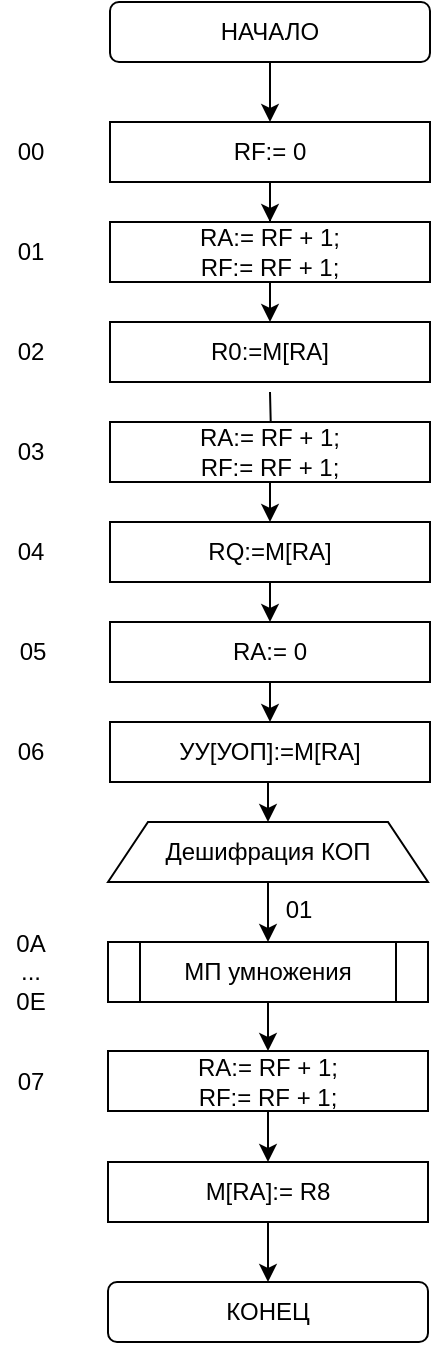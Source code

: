 <mxfile version="17.1.3" type="device"><diagram id="V7hSpo5o3vyGrth-BZ3T" name="Page-1"><mxGraphModel dx="700" dy="752" grid="1" gridSize="10" guides="1" tooltips="1" connect="1" arrows="1" fold="1" page="1" pageScale="1" pageWidth="827" pageHeight="1169" math="0" shadow="0"><root><mxCell id="0"/><mxCell id="1" parent="0"/><mxCell id="4MsZQLEXZCEDeYYLtlq_-4" style="edgeStyle=orthogonalEdgeStyle;rounded=0;orthogonalLoop=1;jettySize=auto;html=1;exitX=0.5;exitY=1;exitDx=0;exitDy=0;entryX=0.5;entryY=0;entryDx=0;entryDy=0;" parent="1" source="4MsZQLEXZCEDeYYLtlq_-1" target="4MsZQLEXZCEDeYYLtlq_-2" edge="1"><mxGeometry relative="1" as="geometry"/></mxCell><mxCell id="4MsZQLEXZCEDeYYLtlq_-1" value="НАЧАЛО" style="rounded=1;whiteSpace=wrap;html=1;" parent="1" vertex="1"><mxGeometry x="320" y="40" width="160" height="30" as="geometry"/></mxCell><mxCell id="4MsZQLEXZCEDeYYLtlq_-6" style="edgeStyle=orthogonalEdgeStyle;rounded=0;orthogonalLoop=1;jettySize=auto;html=1;exitX=0.5;exitY=1;exitDx=0;exitDy=0;" parent="1" source="4MsZQLEXZCEDeYYLtlq_-2" target="4MsZQLEXZCEDeYYLtlq_-5" edge="1"><mxGeometry relative="1" as="geometry"/></mxCell><mxCell id="4MsZQLEXZCEDeYYLtlq_-2" value="RF:= 0" style="rounded=0;whiteSpace=wrap;html=1;" parent="1" vertex="1"><mxGeometry x="320" y="100" width="160" height="30" as="geometry"/></mxCell><mxCell id="4MsZQLEXZCEDeYYLtlq_-10" style="edgeStyle=orthogonalEdgeStyle;rounded=0;orthogonalLoop=1;jettySize=auto;html=1;exitX=0.5;exitY=1;exitDx=0;exitDy=0;entryX=0.5;entryY=0;entryDx=0;entryDy=0;" parent="1" source="4MsZQLEXZCEDeYYLtlq_-5" target="4MsZQLEXZCEDeYYLtlq_-9" edge="1"><mxGeometry relative="1" as="geometry"/></mxCell><mxCell id="4MsZQLEXZCEDeYYLtlq_-5" value="RA:= RF + 1;&lt;br&gt;RF:= RF + 1;" style="rounded=0;whiteSpace=wrap;html=1;" parent="1" vertex="1"><mxGeometry x="320" y="150" width="160" height="30" as="geometry"/></mxCell><mxCell id="4MsZQLEXZCEDeYYLtlq_-7" value="00" style="text;html=1;align=center;verticalAlign=middle;resizable=0;points=[];autosize=1;strokeColor=none;fillColor=none;" parent="1" vertex="1"><mxGeometry x="265" y="105" width="30" height="20" as="geometry"/></mxCell><mxCell id="4MsZQLEXZCEDeYYLtlq_-8" value="01" style="text;html=1;align=center;verticalAlign=middle;resizable=0;points=[];autosize=1;strokeColor=none;fillColor=none;" parent="1" vertex="1"><mxGeometry x="265" y="155" width="30" height="20" as="geometry"/></mxCell><mxCell id="4MsZQLEXZCEDeYYLtlq_-9" value="R0:=M[RA]" style="rounded=0;whiteSpace=wrap;html=1;" parent="1" vertex="1"><mxGeometry x="320" y="200" width="160" height="30" as="geometry"/></mxCell><mxCell id="4MsZQLEXZCEDeYYLtlq_-11" value="02" style="text;html=1;align=center;verticalAlign=middle;resizable=0;points=[];autosize=1;strokeColor=none;fillColor=none;" parent="1" vertex="1"><mxGeometry x="265" y="205" width="30" height="20" as="geometry"/></mxCell><mxCell id="4MsZQLEXZCEDeYYLtlq_-12" style="edgeStyle=orthogonalEdgeStyle;rounded=0;orthogonalLoop=1;jettySize=auto;html=1;exitX=0.5;exitY=1;exitDx=0;exitDy=0;" parent="1" target="4MsZQLEXZCEDeYYLtlq_-13" edge="1"><mxGeometry relative="1" as="geometry"><mxPoint x="400" y="235" as="sourcePoint"/></mxGeometry></mxCell><mxCell id="4MsZQLEXZCEDeYYLtlq_-17" style="edgeStyle=orthogonalEdgeStyle;rounded=0;orthogonalLoop=1;jettySize=auto;html=1;exitX=0.5;exitY=1;exitDx=0;exitDy=0;entryX=0.5;entryY=0;entryDx=0;entryDy=0;" parent="1" source="4MsZQLEXZCEDeYYLtlq_-13" target="4MsZQLEXZCEDeYYLtlq_-15" edge="1"><mxGeometry relative="1" as="geometry"/></mxCell><mxCell id="4MsZQLEXZCEDeYYLtlq_-13" value="RA:= RF + 1;&lt;br&gt;RF:= RF + 1;" style="rounded=0;whiteSpace=wrap;html=1;" parent="1" vertex="1"><mxGeometry x="320" y="250" width="160" height="30" as="geometry"/></mxCell><mxCell id="4MsZQLEXZCEDeYYLtlq_-14" value="03" style="text;html=1;align=center;verticalAlign=middle;resizable=0;points=[];autosize=1;strokeColor=none;fillColor=none;" parent="1" vertex="1"><mxGeometry x="265" y="255" width="30" height="20" as="geometry"/></mxCell><mxCell id="4MsZQLEXZCEDeYYLtlq_-15" value="RQ:=M[RA]" style="rounded=0;whiteSpace=wrap;html=1;" parent="1" vertex="1"><mxGeometry x="320" y="300" width="160" height="30" as="geometry"/></mxCell><mxCell id="4MsZQLEXZCEDeYYLtlq_-16" value="04" style="text;html=1;align=center;verticalAlign=middle;resizable=0;points=[];autosize=1;strokeColor=none;fillColor=none;" parent="1" vertex="1"><mxGeometry x="265" y="305" width="30" height="20" as="geometry"/></mxCell><mxCell id="4MsZQLEXZCEDeYYLtlq_-20" style="edgeStyle=orthogonalEdgeStyle;rounded=0;orthogonalLoop=1;jettySize=auto;html=1;exitX=0.5;exitY=1;exitDx=0;exitDy=0;entryX=0.5;entryY=0;entryDx=0;entryDy=0;" parent="1" target="4MsZQLEXZCEDeYYLtlq_-21" edge="1"><mxGeometry relative="1" as="geometry"><mxPoint x="400" y="330" as="sourcePoint"/></mxGeometry></mxCell><mxCell id="4MsZQLEXZCEDeYYLtlq_-24" style="edgeStyle=orthogonalEdgeStyle;rounded=0;orthogonalLoop=1;jettySize=auto;html=1;exitX=0.5;exitY=1;exitDx=0;exitDy=0;entryX=0.5;entryY=0;entryDx=0;entryDy=0;" parent="1" source="4MsZQLEXZCEDeYYLtlq_-21" target="4MsZQLEXZCEDeYYLtlq_-23" edge="1"><mxGeometry relative="1" as="geometry"/></mxCell><mxCell id="4MsZQLEXZCEDeYYLtlq_-21" value="RA:= 0" style="rounded=0;whiteSpace=wrap;html=1;" parent="1" vertex="1"><mxGeometry x="320" y="350" width="160" height="30" as="geometry"/></mxCell><mxCell id="4MsZQLEXZCEDeYYLtlq_-22" value="05" style="text;html=1;align=center;verticalAlign=middle;resizable=0;points=[];autosize=1;strokeColor=none;fillColor=none;" parent="1" vertex="1"><mxGeometry x="266" y="355" width="30" height="20" as="geometry"/></mxCell><mxCell id="4MsZQLEXZCEDeYYLtlq_-27" style="edgeStyle=orthogonalEdgeStyle;rounded=0;orthogonalLoop=1;jettySize=auto;html=1;exitX=0.5;exitY=1;exitDx=0;exitDy=0;entryX=0.5;entryY=0;entryDx=0;entryDy=0;" parent="1" source="4MsZQLEXZCEDeYYLtlq_-23" target="4MsZQLEXZCEDeYYLtlq_-26" edge="1"><mxGeometry relative="1" as="geometry"/></mxCell><mxCell id="4MsZQLEXZCEDeYYLtlq_-23" value="УУ[УОП]:=M[RA]" style="rounded=0;whiteSpace=wrap;html=1;" parent="1" vertex="1"><mxGeometry x="320" y="400" width="160" height="30" as="geometry"/></mxCell><mxCell id="4MsZQLEXZCEDeYYLtlq_-25" value="06" style="text;html=1;align=center;verticalAlign=middle;resizable=0;points=[];autosize=1;strokeColor=none;fillColor=none;" parent="1" vertex="1"><mxGeometry x="265" y="405" width="30" height="20" as="geometry"/></mxCell><mxCell id="4MsZQLEXZCEDeYYLtlq_-29" style="edgeStyle=orthogonalEdgeStyle;rounded=0;orthogonalLoop=1;jettySize=auto;html=1;exitX=0.5;exitY=1;exitDx=0;exitDy=0;entryX=0.5;entryY=0;entryDx=0;entryDy=0;" parent="1" source="4MsZQLEXZCEDeYYLtlq_-26" target="4MsZQLEXZCEDeYYLtlq_-28" edge="1"><mxGeometry relative="1" as="geometry"/></mxCell><mxCell id="4MsZQLEXZCEDeYYLtlq_-26" value="Дешифрация КОП" style="shape=trapezoid;perimeter=trapezoidPerimeter;whiteSpace=wrap;html=1;fixedSize=1;" parent="1" vertex="1"><mxGeometry x="319" y="450" width="160" height="30" as="geometry"/></mxCell><mxCell id="4MsZQLEXZCEDeYYLtlq_-31" style="edgeStyle=orthogonalEdgeStyle;rounded=0;orthogonalLoop=1;jettySize=auto;html=1;exitX=0.5;exitY=1;exitDx=0;exitDy=0;entryX=0.5;entryY=0;entryDx=0;entryDy=0;" parent="1" source="4MsZQLEXZCEDeYYLtlq_-28" target="4MsZQLEXZCEDeYYLtlq_-30" edge="1"><mxGeometry relative="1" as="geometry"/></mxCell><mxCell id="4MsZQLEXZCEDeYYLtlq_-28" value="МП умножения" style="shape=process;whiteSpace=wrap;html=1;backgroundOutline=1;" parent="1" vertex="1"><mxGeometry x="319" y="510" width="160" height="30" as="geometry"/></mxCell><mxCell id="4MsZQLEXZCEDeYYLtlq_-34" style="edgeStyle=orthogonalEdgeStyle;rounded=0;orthogonalLoop=1;jettySize=auto;html=1;exitX=0.5;exitY=1;exitDx=0;exitDy=0;entryX=0.5;entryY=0;entryDx=0;entryDy=0;" parent="1" source="4MsZQLEXZCEDeYYLtlq_-30" target="4MsZQLEXZCEDeYYLtlq_-33" edge="1"><mxGeometry relative="1" as="geometry"/></mxCell><mxCell id="4MsZQLEXZCEDeYYLtlq_-30" value="RA:= RF + 1;&lt;br&gt;RF:= RF + 1;" style="rounded=0;whiteSpace=wrap;html=1;" parent="1" vertex="1"><mxGeometry x="319" y="564.5" width="160" height="30" as="geometry"/></mxCell><mxCell id="4MsZQLEXZCEDeYYLtlq_-32" value="07" style="text;html=1;align=center;verticalAlign=middle;resizable=0;points=[];autosize=1;strokeColor=none;fillColor=none;" parent="1" vertex="1"><mxGeometry x="265" y="569.5" width="30" height="20" as="geometry"/></mxCell><mxCell id="FS8l7hffHY3yTOvdqryC-5" style="edgeStyle=orthogonalEdgeStyle;rounded=0;orthogonalLoop=1;jettySize=auto;html=1;exitX=0.5;exitY=1;exitDx=0;exitDy=0;entryX=0.5;entryY=0;entryDx=0;entryDy=0;" edge="1" parent="1" source="4MsZQLEXZCEDeYYLtlq_-33" target="FS8l7hffHY3yTOvdqryC-4"><mxGeometry relative="1" as="geometry"/></mxCell><mxCell id="4MsZQLEXZCEDeYYLtlq_-33" value="M[RA]:= R8" style="rounded=0;whiteSpace=wrap;html=1;" parent="1" vertex="1"><mxGeometry x="319" y="620" width="160" height="30" as="geometry"/></mxCell><mxCell id="FS8l7hffHY3yTOvdqryC-1" value="01" style="text;html=1;align=center;verticalAlign=middle;resizable=0;points=[];autosize=1;strokeColor=none;fillColor=none;" vertex="1" parent="1"><mxGeometry x="399" y="484" width="30" height="20" as="geometry"/></mxCell><mxCell id="FS8l7hffHY3yTOvdqryC-2" value="0A&lt;br&gt;...&lt;br&gt;0E" style="text;html=1;align=center;verticalAlign=middle;resizable=0;points=[];autosize=1;strokeColor=none;fillColor=none;" vertex="1" parent="1"><mxGeometry x="265" y="500" width="30" height="50" as="geometry"/></mxCell><mxCell id="FS8l7hffHY3yTOvdqryC-4" value="КОНЕЦ" style="rounded=1;whiteSpace=wrap;html=1;" vertex="1" parent="1"><mxGeometry x="319" y="680" width="160" height="30" as="geometry"/></mxCell></root></mxGraphModel></diagram></mxfile>